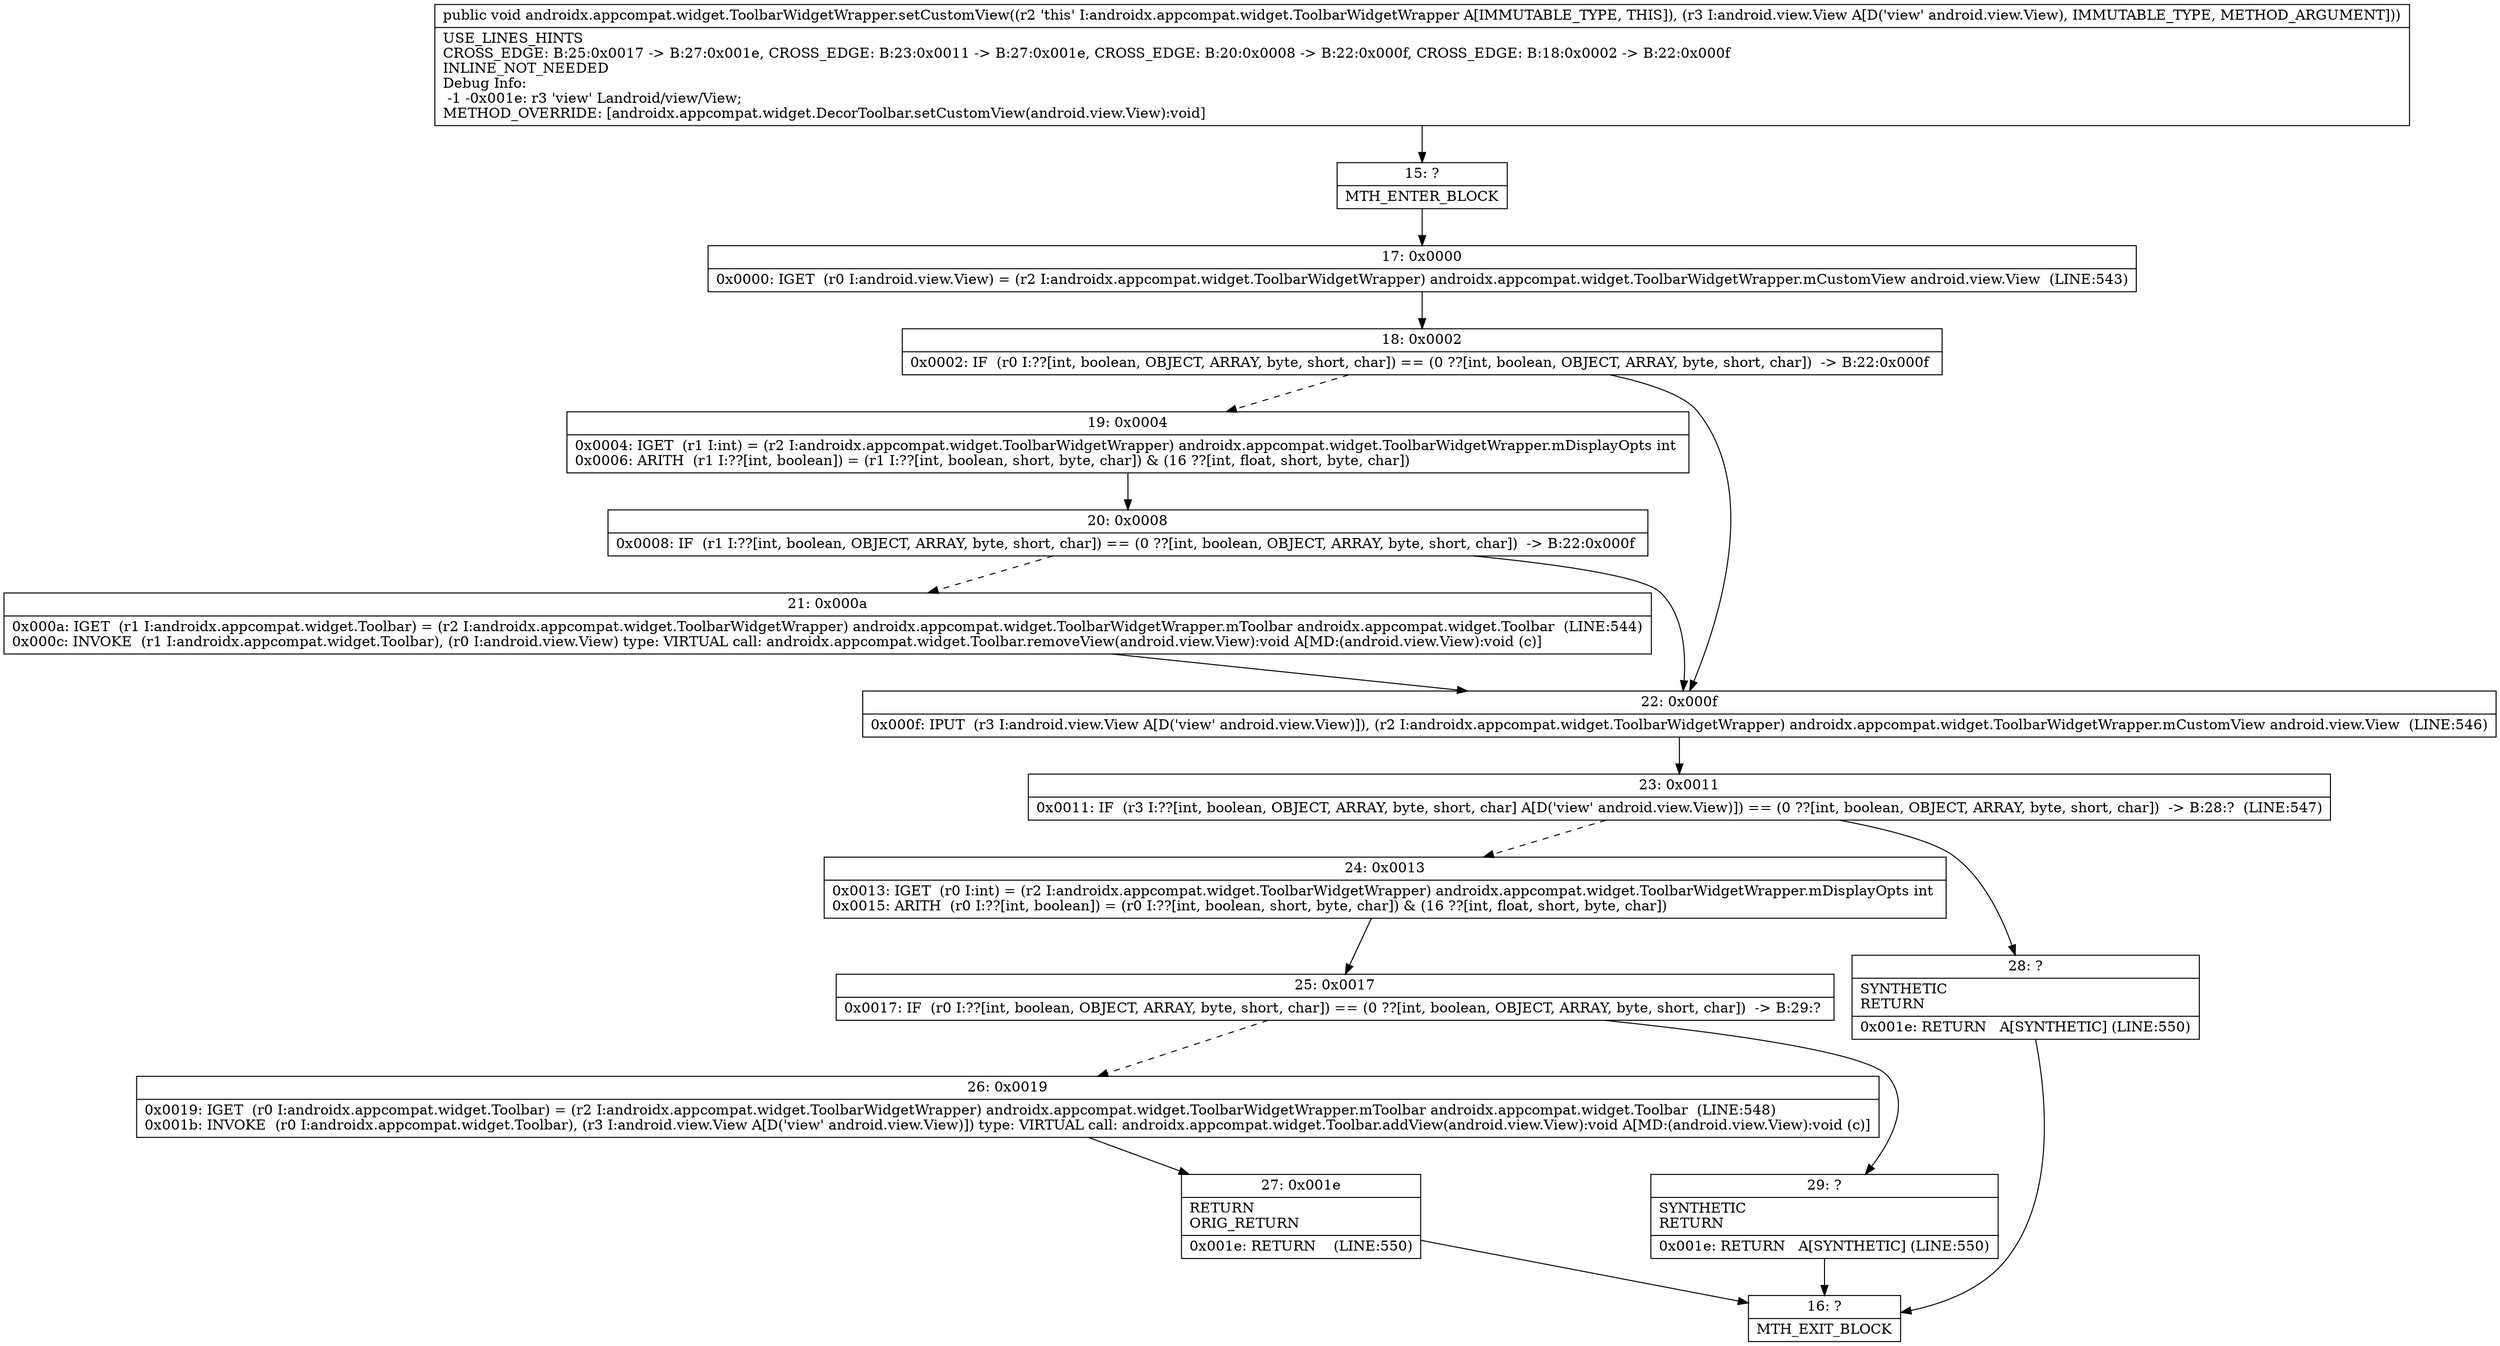 digraph "CFG forandroidx.appcompat.widget.ToolbarWidgetWrapper.setCustomView(Landroid\/view\/View;)V" {
Node_15 [shape=record,label="{15\:\ ?|MTH_ENTER_BLOCK\l}"];
Node_17 [shape=record,label="{17\:\ 0x0000|0x0000: IGET  (r0 I:android.view.View) = (r2 I:androidx.appcompat.widget.ToolbarWidgetWrapper) androidx.appcompat.widget.ToolbarWidgetWrapper.mCustomView android.view.View  (LINE:543)\l}"];
Node_18 [shape=record,label="{18\:\ 0x0002|0x0002: IF  (r0 I:??[int, boolean, OBJECT, ARRAY, byte, short, char]) == (0 ??[int, boolean, OBJECT, ARRAY, byte, short, char])  \-\> B:22:0x000f \l}"];
Node_19 [shape=record,label="{19\:\ 0x0004|0x0004: IGET  (r1 I:int) = (r2 I:androidx.appcompat.widget.ToolbarWidgetWrapper) androidx.appcompat.widget.ToolbarWidgetWrapper.mDisplayOpts int \l0x0006: ARITH  (r1 I:??[int, boolean]) = (r1 I:??[int, boolean, short, byte, char]) & (16 ??[int, float, short, byte, char]) \l}"];
Node_20 [shape=record,label="{20\:\ 0x0008|0x0008: IF  (r1 I:??[int, boolean, OBJECT, ARRAY, byte, short, char]) == (0 ??[int, boolean, OBJECT, ARRAY, byte, short, char])  \-\> B:22:0x000f \l}"];
Node_21 [shape=record,label="{21\:\ 0x000a|0x000a: IGET  (r1 I:androidx.appcompat.widget.Toolbar) = (r2 I:androidx.appcompat.widget.ToolbarWidgetWrapper) androidx.appcompat.widget.ToolbarWidgetWrapper.mToolbar androidx.appcompat.widget.Toolbar  (LINE:544)\l0x000c: INVOKE  (r1 I:androidx.appcompat.widget.Toolbar), (r0 I:android.view.View) type: VIRTUAL call: androidx.appcompat.widget.Toolbar.removeView(android.view.View):void A[MD:(android.view.View):void (c)]\l}"];
Node_22 [shape=record,label="{22\:\ 0x000f|0x000f: IPUT  (r3 I:android.view.View A[D('view' android.view.View)]), (r2 I:androidx.appcompat.widget.ToolbarWidgetWrapper) androidx.appcompat.widget.ToolbarWidgetWrapper.mCustomView android.view.View  (LINE:546)\l}"];
Node_23 [shape=record,label="{23\:\ 0x0011|0x0011: IF  (r3 I:??[int, boolean, OBJECT, ARRAY, byte, short, char] A[D('view' android.view.View)]) == (0 ??[int, boolean, OBJECT, ARRAY, byte, short, char])  \-\> B:28:?  (LINE:547)\l}"];
Node_24 [shape=record,label="{24\:\ 0x0013|0x0013: IGET  (r0 I:int) = (r2 I:androidx.appcompat.widget.ToolbarWidgetWrapper) androidx.appcompat.widget.ToolbarWidgetWrapper.mDisplayOpts int \l0x0015: ARITH  (r0 I:??[int, boolean]) = (r0 I:??[int, boolean, short, byte, char]) & (16 ??[int, float, short, byte, char]) \l}"];
Node_25 [shape=record,label="{25\:\ 0x0017|0x0017: IF  (r0 I:??[int, boolean, OBJECT, ARRAY, byte, short, char]) == (0 ??[int, boolean, OBJECT, ARRAY, byte, short, char])  \-\> B:29:? \l}"];
Node_26 [shape=record,label="{26\:\ 0x0019|0x0019: IGET  (r0 I:androidx.appcompat.widget.Toolbar) = (r2 I:androidx.appcompat.widget.ToolbarWidgetWrapper) androidx.appcompat.widget.ToolbarWidgetWrapper.mToolbar androidx.appcompat.widget.Toolbar  (LINE:548)\l0x001b: INVOKE  (r0 I:androidx.appcompat.widget.Toolbar), (r3 I:android.view.View A[D('view' android.view.View)]) type: VIRTUAL call: androidx.appcompat.widget.Toolbar.addView(android.view.View):void A[MD:(android.view.View):void (c)]\l}"];
Node_27 [shape=record,label="{27\:\ 0x001e|RETURN\lORIG_RETURN\l|0x001e: RETURN    (LINE:550)\l}"];
Node_16 [shape=record,label="{16\:\ ?|MTH_EXIT_BLOCK\l}"];
Node_29 [shape=record,label="{29\:\ ?|SYNTHETIC\lRETURN\l|0x001e: RETURN   A[SYNTHETIC] (LINE:550)\l}"];
Node_28 [shape=record,label="{28\:\ ?|SYNTHETIC\lRETURN\l|0x001e: RETURN   A[SYNTHETIC] (LINE:550)\l}"];
MethodNode[shape=record,label="{public void androidx.appcompat.widget.ToolbarWidgetWrapper.setCustomView((r2 'this' I:androidx.appcompat.widget.ToolbarWidgetWrapper A[IMMUTABLE_TYPE, THIS]), (r3 I:android.view.View A[D('view' android.view.View), IMMUTABLE_TYPE, METHOD_ARGUMENT]))  | USE_LINES_HINTS\lCROSS_EDGE: B:25:0x0017 \-\> B:27:0x001e, CROSS_EDGE: B:23:0x0011 \-\> B:27:0x001e, CROSS_EDGE: B:20:0x0008 \-\> B:22:0x000f, CROSS_EDGE: B:18:0x0002 \-\> B:22:0x000f\lINLINE_NOT_NEEDED\lDebug Info:\l  \-1 \-0x001e: r3 'view' Landroid\/view\/View;\lMETHOD_OVERRIDE: [androidx.appcompat.widget.DecorToolbar.setCustomView(android.view.View):void]\l}"];
MethodNode -> Node_15;Node_15 -> Node_17;
Node_17 -> Node_18;
Node_18 -> Node_19[style=dashed];
Node_18 -> Node_22;
Node_19 -> Node_20;
Node_20 -> Node_21[style=dashed];
Node_20 -> Node_22;
Node_21 -> Node_22;
Node_22 -> Node_23;
Node_23 -> Node_24[style=dashed];
Node_23 -> Node_28;
Node_24 -> Node_25;
Node_25 -> Node_26[style=dashed];
Node_25 -> Node_29;
Node_26 -> Node_27;
Node_27 -> Node_16;
Node_29 -> Node_16;
Node_28 -> Node_16;
}


